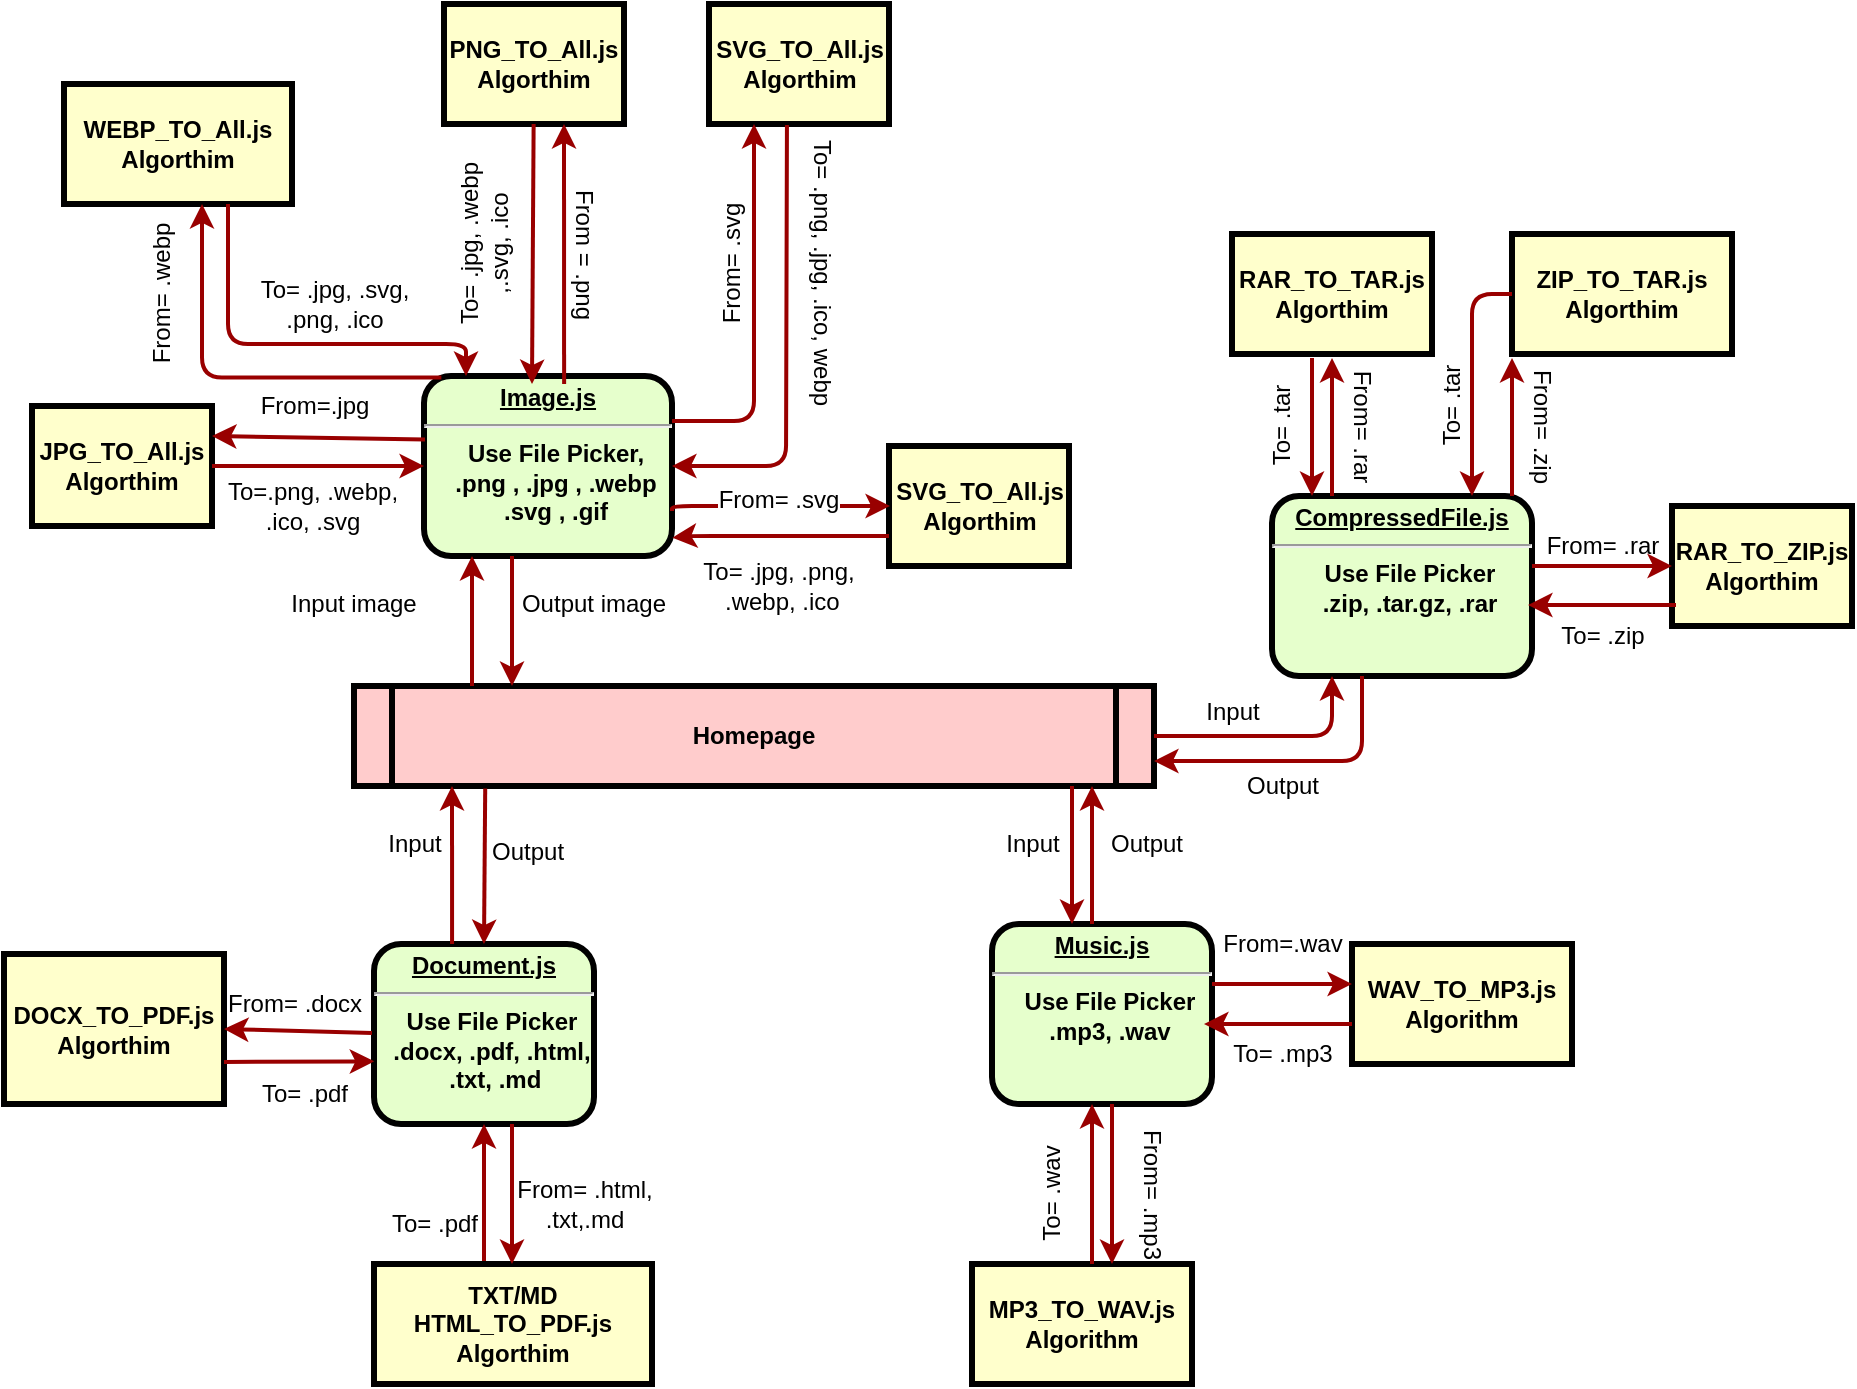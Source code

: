 <mxfile version="12.7.4" type="device"><diagram name="Page-1" id="c7558073-3199-34d8-9f00-42111426c3f3"><mxGraphModel dx="744" dy="432" grid="1" gridSize="10" guides="1" tooltips="1" connect="1" arrows="1" fold="1" page="1" pageScale="1" pageWidth="1169" pageHeight="827" background="#ffffff" math="0" shadow="0"><root><mxCell id="0"/><mxCell id="1" parent="0"/><mxCell id="2" value="&lt;p style=&quot;margin: 0px ; margin-top: 4px ; text-align: center ; text-decoration: underline&quot;&gt;&lt;strong&gt;Image.js&lt;br&gt;&lt;/strong&gt;&lt;/p&gt;&lt;hr&gt;&lt;p style=&quot;margin: 0px ; margin-left: 8px&quot;&gt;Use File Picker,&lt;/p&gt;&lt;p style=&quot;margin: 0px ; margin-left: 8px&quot;&gt;.png , .jpg , .webp&lt;/p&gt;&lt;p style=&quot;margin: 0px ; margin-left: 8px&quot;&gt;.svg , .gif&lt;/p&gt;" style="verticalAlign=middle;align=center;overflow=fill;fontSize=12;fontFamily=Helvetica;html=1;rounded=1;fontStyle=1;strokeWidth=3;fillColor=#E6FFCC" parent="1" vertex="1"><mxGeometry x="236" y="236" width="124" height="90" as="geometry"/></mxCell><mxCell id="3" value="PNG_TO_All.js&#10;Algorthim" style="whiteSpace=wrap;align=center;verticalAlign=middle;fontStyle=1;strokeWidth=3;fillColor=#FFFFCC" parent="1" vertex="1"><mxGeometry x="246" y="50" width="90" height="60" as="geometry"/></mxCell><mxCell id="4" value="JPG_TO_All.js&#10;Algorthim" style="whiteSpace=wrap;align=center;verticalAlign=middle;fontStyle=1;strokeWidth=3;fillColor=#FFFFCC" parent="1" vertex="1"><mxGeometry x="40" y="251" width="90" height="60" as="geometry"/></mxCell><mxCell id="5" value="Homepage" style="shape=process;whiteSpace=wrap;align=center;verticalAlign=middle;size=0.048;fontStyle=1;strokeWidth=3;fillColor=#FFCCCC" parent="1" vertex="1"><mxGeometry x="201.0" y="391" width="400" height="50" as="geometry"/></mxCell><mxCell id="8" value="&lt;p style=&quot;margin: 0px ; margin-top: 4px ; text-align: center ; text-decoration: underline&quot;&gt;&lt;strong&gt;Document.js&lt;/strong&gt;&lt;/p&gt;&lt;hr&gt;&lt;p style=&quot;margin: 0px ; margin-left: 8px&quot;&gt;Use File Picker&lt;/p&gt;&lt;p style=&quot;margin: 0px ; margin-left: 8px&quot;&gt;.docx, .pdf, .html,&lt;/p&gt;&lt;p style=&quot;margin: 0px ; margin-left: 8px&quot;&gt;&amp;nbsp;.txt, .md&lt;/p&gt;" style="verticalAlign=middle;align=center;overflow=fill;fontSize=12;fontFamily=Helvetica;html=1;rounded=1;fontStyle=1;strokeWidth=3;fillColor=#E6FFCC" parent="1" vertex="1"><mxGeometry x="211" y="520" width="110" height="90" as="geometry"/></mxCell><mxCell id="9" value="&lt;p style=&quot;margin: 0px ; margin-top: 4px ; text-align: center ; text-decoration: underline&quot;&gt;&lt;strong&gt;Music.js&lt;/strong&gt;&lt;/p&gt;&lt;hr&gt;&lt;p style=&quot;margin: 0px ; margin-left: 8px&quot;&gt;Use File Picker&lt;/p&gt;&lt;p style=&quot;margin: 0px ; margin-left: 8px&quot;&gt;.mp3, .wav&lt;/p&gt;" style="verticalAlign=middle;align=center;overflow=fill;fontSize=12;fontFamily=Helvetica;html=1;rounded=1;fontStyle=1;strokeWidth=3;fillColor=#E6FFCC" parent="1" vertex="1"><mxGeometry x="520" y="510" width="110" height="90" as="geometry"/></mxCell><mxCell id="12" value="SVG_TO_All.js&#10;Algorthim" style="whiteSpace=wrap;align=center;verticalAlign=middle;fontStyle=1;strokeWidth=3;fillColor=#FFFFCC" parent="1" vertex="1"><mxGeometry x="378.5" y="50.0" width="90" height="60" as="geometry"/></mxCell><mxCell id="rXlTWsFjIiMf1V_27GrW-130" value="" style="edgeStyle=orthogonalEdgeStyle;rounded=0;orthogonalLoop=1;jettySize=auto;html=1;strokeColor=#990000;strokeWidth=2;entryX=0.5;entryY=1;entryDx=0;entryDy=0;" edge="1" parent="1" source="14" target="8"><mxGeometry relative="1" as="geometry"><Array as="points"><mxPoint x="266" y="630"/></Array></mxGeometry></mxCell><mxCell id="14" value="TXT/MD&#10;HTML_TO_PDF.js&#10;Algorthim" style="whiteSpace=wrap;align=center;verticalAlign=middle;fontStyle=1;strokeWidth=3;fillColor=#FFFFCC" parent="1" vertex="1"><mxGeometry x="211" y="680" width="139" height="60" as="geometry"/></mxCell><mxCell id="15" value="MP3_TO_WAV.js&#10;Algorithm" style="whiteSpace=wrap;align=center;verticalAlign=middle;fontStyle=1;strokeWidth=3;fillColor=#FFFFCC" parent="1" vertex="1"><mxGeometry x="510" y="680" width="110" height="60" as="geometry"/></mxCell><mxCell id="36" value="" style="edgeStyle=none;noEdgeStyle=1;strokeColor=#990000;strokeWidth=2" parent="1" source="3" edge="1"><mxGeometry width="100" height="100" relative="1" as="geometry"><mxPoint x="20" y="250" as="sourcePoint"/><mxPoint x="290" y="240" as="targetPoint"/></mxGeometry></mxCell><mxCell id="37" value="" style="edgeStyle=none;noEdgeStyle=1;strokeColor=#990000;strokeWidth=2" parent="1" source="4" target="2" edge="1"><mxGeometry width="100" height="100" relative="1" as="geometry"><mxPoint x="280" y="190" as="sourcePoint"/><mxPoint x="380" y="90" as="targetPoint"/></mxGeometry></mxCell><mxCell id="54" value="Input image" style="text;spacingTop=-5;align=center" parent="1" vertex="1"><mxGeometry x="186" y="341" width="30" height="20" as="geometry"/></mxCell><mxCell id="55" value="" style="edgeStyle=elbowEdgeStyle;elbow=horizontal;strokeColor=#990000;strokeWidth=2" parent="1" source="5" target="2" edge="1"><mxGeometry width="100" height="100" relative="1" as="geometry"><mxPoint x="50" y="530" as="sourcePoint"/><mxPoint x="150" y="430" as="targetPoint"/><Array as="points"><mxPoint x="260" y="370"/></Array></mxGeometry></mxCell><mxCell id="56" value="" style="edgeStyle=elbowEdgeStyle;elbow=horizontal;strokeColor=#990000;strokeWidth=2" parent="1" source="2" target="5" edge="1"><mxGeometry width="100" height="100" relative="1" as="geometry"><mxPoint x="50" y="500" as="sourcePoint"/><mxPoint x="150" y="400" as="targetPoint"/><Array as="points"><mxPoint x="280" y="360"/></Array></mxGeometry></mxCell><mxCell id="57" value="Output image" style="text;spacingTop=-5;align=center" parent="1" vertex="1"><mxGeometry x="306" y="341" width="30" height="20" as="geometry"/></mxCell><mxCell id="76" value="" style="edgeStyle=elbowEdgeStyle;elbow=horizontal;strokeColor=#990000;strokeWidth=2" parent="1" source="9" target="5" edge="1"><mxGeometry width="100" height="100" relative="1" as="geometry"><mxPoint x="420" y="580" as="sourcePoint"/><mxPoint x="520" y="480" as="targetPoint"/><Array as="points"><mxPoint x="570" y="470"/></Array></mxGeometry></mxCell><mxCell id="77" value="" style="edgeStyle=elbowEdgeStyle;elbow=horizontal;strokeColor=#990000;strokeWidth=2" parent="1" source="5" target="9" edge="1"><mxGeometry width="100" height="100" relative="1" as="geometry"><mxPoint x="400" y="590" as="sourcePoint"/><mxPoint x="500" y="490" as="targetPoint"/><Array as="points"><mxPoint x="560" y="480"/></Array></mxGeometry></mxCell><mxCell id="78" value="" style="edgeStyle=elbowEdgeStyle;elbow=horizontal;strokeColor=#990000;strokeWidth=2" parent="1" source="15" target="9" edge="1"><mxGeometry width="100" height="100" relative="1" as="geometry"><mxPoint x="430" y="700" as="sourcePoint"/><mxPoint x="530" y="600" as="targetPoint"/></mxGeometry></mxCell><mxCell id="rXlTWsFjIiMf1V_27GrW-99" value="" style="endArrow=classic;html=1;strokeColor=#990000;strokeWidth=2;exitX=0.004;exitY=0.353;exitDx=0;exitDy=0;exitPerimeter=0;entryX=1;entryY=0.25;entryDx=0;entryDy=0;" edge="1" parent="1" source="2" target="4"><mxGeometry width="50" height="50" relative="1" as="geometry"><mxPoint x="230" y="266" as="sourcePoint"/><mxPoint x="130" y="270" as="targetPoint"/></mxGeometry></mxCell><mxCell id="rXlTWsFjIiMf1V_27GrW-100" value="From=.jpg" style="text;html=1;align=center;verticalAlign=middle;resizable=0;points=[];autosize=1;" vertex="1" parent="1"><mxGeometry x="146" y="241" width="70" height="20" as="geometry"/></mxCell><mxCell id="rXlTWsFjIiMf1V_27GrW-101" value="To=.png, .webp,&lt;br&gt;.ico, .svg" style="text;html=1;align=center;verticalAlign=middle;resizable=0;points=[];autosize=1;" vertex="1" parent="1"><mxGeometry x="130" y="286" width="100" height="30" as="geometry"/></mxCell><mxCell id="rXlTWsFjIiMf1V_27GrW-104" value="" style="edgeStyle=elbowEdgeStyle;elbow=horizontal;strokeColor=#990000;strokeWidth=2;exitX=0.565;exitY=0.044;exitDx=0;exitDy=0;exitPerimeter=0;" edge="1" parent="1" source="2" target="3"><mxGeometry width="100" height="100" relative="1" as="geometry"><mxPoint x="306" y="231" as="sourcePoint"/><mxPoint x="306" y="166" as="targetPoint"/><Array as="points"><mxPoint x="306" y="120"/><mxPoint x="306" y="110"/><mxPoint x="306" y="210"/></Array></mxGeometry></mxCell><mxCell id="rXlTWsFjIiMf1V_27GrW-105" value="To= .jpg, .webp&lt;br&gt;,.svg, .ico" style="text;html=1;align=center;verticalAlign=middle;resizable=0;points=[];autosize=1;rotation=-90;" vertex="1" parent="1"><mxGeometry x="216" y="155" width="100" height="30" as="geometry"/></mxCell><mxCell id="rXlTWsFjIiMf1V_27GrW-106" value="From = .png" style="text;html=1;align=center;verticalAlign=middle;resizable=0;points=[];autosize=1;rotation=90;" vertex="1" parent="1"><mxGeometry x="276" y="165" width="80" height="20" as="geometry"/></mxCell><mxCell id="rXlTWsFjIiMf1V_27GrW-108" value="DOCX_TO_PDF.js&#10;Algorthim" style="whiteSpace=wrap;align=center;verticalAlign=middle;fontStyle=1;strokeWidth=3;fillColor=#FFFFCC" vertex="1" parent="1"><mxGeometry x="26" y="525" width="110" height="75" as="geometry"/></mxCell><mxCell id="rXlTWsFjIiMf1V_27GrW-109" value="WEBP_TO_All.js&#10;Algorthim" style="whiteSpace=wrap;align=center;verticalAlign=middle;fontStyle=1;strokeWidth=3;fillColor=#FFFFCC" vertex="1" parent="1"><mxGeometry x="56" y="90" width="114" height="60" as="geometry"/></mxCell><mxCell id="rXlTWsFjIiMf1V_27GrW-110" value="" style="edgeStyle=elbowEdgeStyle;elbow=horizontal;strokeColor=#990000;strokeWidth=2;exitX=0.07;exitY=0.009;exitDx=0;exitDy=0;exitPerimeter=0;" edge="1" parent="1" source="2"><mxGeometry width="100" height="100" relative="1" as="geometry"><mxPoint x="125.06" y="223.96" as="sourcePoint"/><mxPoint x="125" y="150" as="targetPoint"/><Array as="points"><mxPoint x="125" y="194"/></Array></mxGeometry></mxCell><mxCell id="rXlTWsFjIiMf1V_27GrW-111" value="" style="edgeStyle=none;noEdgeStyle=1;strokeColor=#990000;strokeWidth=2;" edge="1" parent="1"><mxGeometry width="100" height="100" relative="1" as="geometry"><mxPoint x="138" y="150" as="sourcePoint"/><mxPoint x="257" y="236" as="targetPoint"/><Array as="points"><mxPoint x="138" y="220"/><mxPoint x="200" y="220"/><mxPoint x="257" y="220"/></Array></mxGeometry></mxCell><mxCell id="rXlTWsFjIiMf1V_27GrW-112" value="To= .jpg, .svg, &lt;br&gt;.png,&amp;nbsp;.ico" style="text;html=1;align=center;verticalAlign=middle;resizable=0;points=[];autosize=1;" vertex="1" parent="1"><mxGeometry x="146" y="185" width="90" height="30" as="geometry"/></mxCell><mxCell id="rXlTWsFjIiMf1V_27GrW-119" value="From= .webp" style="text;html=1;align=center;verticalAlign=middle;resizable=0;points=[];autosize=1;rotation=-90;" vertex="1" parent="1"><mxGeometry x="60" y="185" width="90" height="20" as="geometry"/></mxCell><mxCell id="rXlTWsFjIiMf1V_27GrW-120" value="" style="edgeStyle=elbowEdgeStyle;elbow=horizontal;strokeColor=#990000;strokeWidth=2;exitX=1;exitY=0.25;exitDx=0;exitDy=0;" edge="1" parent="1" source="2"><mxGeometry width="100" height="100" relative="1" as="geometry"><mxPoint x="401" y="260" as="sourcePoint"/><mxPoint x="401" y="110" as="targetPoint"/><Array as="points"><mxPoint x="401" y="120"/><mxPoint x="401" y="250"/><mxPoint x="400.5" y="106.04"/><mxPoint x="400.5" y="206.04"/></Array></mxGeometry></mxCell><mxCell id="rXlTWsFjIiMf1V_27GrW-121" value="From= .svg" style="text;html=1;align=center;verticalAlign=middle;resizable=0;points=[];autosize=1;rotation=-90;" vertex="1" parent="1"><mxGeometry x="350" y="170" width="80" height="20" as="geometry"/></mxCell><mxCell id="rXlTWsFjIiMf1V_27GrW-126" value="" style="edgeStyle=none;noEdgeStyle=1;strokeColor=#990000;strokeWidth=2;exitX=0.433;exitY=1.008;exitDx=0;exitDy=0;exitPerimeter=0;entryX=1;entryY=0.5;entryDx=0;entryDy=0;" edge="1" parent="1" source="12" target="2"><mxGeometry width="100" height="100" relative="1" as="geometry"><mxPoint x="423.812" y="120" as="sourcePoint"/><mxPoint x="420" y="280" as="targetPoint"/><Array as="points"><mxPoint x="417" y="281"/></Array></mxGeometry></mxCell><mxCell id="rXlTWsFjIiMf1V_27GrW-129" value="To= .png, .jpg, .ico, webp" style="text;html=1;align=center;verticalAlign=middle;resizable=0;points=[];autosize=1;rotation=90;" vertex="1" parent="1"><mxGeometry x="360" y="174" width="150" height="20" as="geometry"/></mxCell><mxCell id="rXlTWsFjIiMf1V_27GrW-131" value="SVG_TO_All.js&#10;Algorthim" style="whiteSpace=wrap;align=center;verticalAlign=middle;fontStyle=1;strokeWidth=3;fillColor=#FFFFCC" vertex="1" parent="1"><mxGeometry x="468.5" y="271" width="90" height="60" as="geometry"/></mxCell><mxCell id="rXlTWsFjIiMf1V_27GrW-132" value="" style="edgeStyle=elbowEdgeStyle;elbow=horizontal;strokeColor=#990000;strokeWidth=2;entryX=1.002;entryY=0.898;entryDx=0;entryDy=0;entryPerimeter=0;exitX=0;exitY=0.75;exitDx=0;exitDy=0;" edge="1" parent="1" source="rXlTWsFjIiMf1V_27GrW-131" target="2"><mxGeometry width="100" height="100" relative="1" as="geometry"><mxPoint x="389.5" y="381" as="sourcePoint"/><mxPoint x="389.5" y="316" as="targetPoint"/><Array as="points"><mxPoint x="370" y="310"/><mxPoint x="400" y="317"/></Array></mxGeometry></mxCell><mxCell id="rXlTWsFjIiMf1V_27GrW-133" value="" style="edgeStyle=elbowEdgeStyle;elbow=horizontal;strokeColor=#990000;strokeWidth=2;exitX=1;exitY=0.75;exitDx=0;exitDy=0;" edge="1" parent="1" source="2"><mxGeometry width="100" height="100" relative="1" as="geometry"><mxPoint x="440" y="246" as="sourcePoint"/><mxPoint x="469" y="301" as="targetPoint"/><Array as="points"><mxPoint x="360" y="290"/></Array></mxGeometry></mxCell><mxCell id="rXlTWsFjIiMf1V_27GrW-137" value="From= .svg" style="text;html=1;align=center;verticalAlign=middle;resizable=0;points=[];labelBackgroundColor=#ffffff;" vertex="1" connectable="0" parent="rXlTWsFjIiMf1V_27GrW-133"><mxGeometry x="0.056" y="3" relative="1" as="geometry"><mxPoint x="-3.5" as="offset"/></mxGeometry></mxCell><mxCell id="rXlTWsFjIiMf1V_27GrW-134" value="To= .jpg, .png,&lt;br&gt;&amp;nbsp;.webp,&amp;nbsp;.ico" style="text;html=1;align=center;verticalAlign=middle;resizable=0;points=[];autosize=1;" vertex="1" parent="1"><mxGeometry x="368" y="326" width="90" height="30" as="geometry"/></mxCell><mxCell id="rXlTWsFjIiMf1V_27GrW-138" value="" style="edgeStyle=elbowEdgeStyle;elbow=horizontal;strokeColor=#990000;strokeWidth=2" edge="1" parent="1" target="15"><mxGeometry width="100" height="100" relative="1" as="geometry"><mxPoint x="580" y="600" as="sourcePoint"/><mxPoint x="580" y="669" as="targetPoint"/><Array as="points"><mxPoint x="580" y="639"/></Array></mxGeometry></mxCell><mxCell id="rXlTWsFjIiMf1V_27GrW-139" value="From= .mp3" style="text;html=1;align=center;verticalAlign=middle;resizable=0;points=[];autosize=1;rotation=90;" vertex="1" parent="1"><mxGeometry x="560" y="635" width="80" height="20" as="geometry"/></mxCell><mxCell id="rXlTWsFjIiMf1V_27GrW-142" value="To= .wav" style="text;html=1;align=center;verticalAlign=middle;resizable=0;points=[];autosize=1;rotation=-90;" vertex="1" parent="1"><mxGeometry x="520" y="635" width="60" height="20" as="geometry"/></mxCell><mxCell id="rXlTWsFjIiMf1V_27GrW-143" value="" style="edgeStyle=elbowEdgeStyle;elbow=horizontal;strokeColor=#990000;strokeWidth=2;exitX=0.164;exitY=1.026;exitDx=0;exitDy=0;exitPerimeter=0;" edge="1" parent="1" source="5" target="8"><mxGeometry width="100" height="100" relative="1" as="geometry"><mxPoint x="276" y="441" as="sourcePoint"/><mxPoint x="276" y="506" as="targetPoint"/><Array as="points"><mxPoint x="266" y="490"/><mxPoint x="276" y="475"/></Array></mxGeometry></mxCell><mxCell id="rXlTWsFjIiMf1V_27GrW-144" value="" style="edgeStyle=elbowEdgeStyle;elbow=horizontal;strokeColor=#990000;strokeWidth=2;exitX=0.355;exitY=0;exitDx=0;exitDy=0;exitPerimeter=0;" edge="1" parent="1" source="8"><mxGeometry width="100" height="100" relative="1" as="geometry"><mxPoint x="250" y="480" as="sourcePoint"/><mxPoint x="250" y="441" as="targetPoint"/><Array as="points"><mxPoint x="250" y="460"/></Array></mxGeometry></mxCell><mxCell id="rXlTWsFjIiMf1V_27GrW-145" value="" style="edgeStyle=elbowEdgeStyle;elbow=horizontal;strokeColor=#990000;strokeWidth=2" edge="1" parent="1" source="8"><mxGeometry width="100" height="100" relative="1" as="geometry"><mxPoint x="280" y="620" as="sourcePoint"/><mxPoint x="280" y="680" as="targetPoint"/><Array as="points"><mxPoint x="280" y="644"/></Array></mxGeometry></mxCell><mxCell id="rXlTWsFjIiMf1V_27GrW-147" value="From= .html,&lt;br&gt;.txt,.md" style="text;html=1;align=center;verticalAlign=middle;resizable=0;points=[];autosize=1;" vertex="1" parent="1"><mxGeometry x="276" y="635" width="80" height="30" as="geometry"/></mxCell><mxCell id="rXlTWsFjIiMf1V_27GrW-148" value="To= .pdf" style="text;html=1;align=center;verticalAlign=middle;resizable=0;points=[];autosize=1;" vertex="1" parent="1"><mxGeometry x="211" y="650" width="60" height="20" as="geometry"/></mxCell><mxCell id="rXlTWsFjIiMf1V_27GrW-150" value="" style="edgeStyle=none;noEdgeStyle=1;strokeColor=#990000;strokeWidth=2;entryX=0.001;entryY=0.652;entryDx=0;entryDy=0;entryPerimeter=0;" edge="1" parent="1" target="8"><mxGeometry width="100" height="100" relative="1" as="geometry"><mxPoint x="136" y="579" as="sourcePoint"/><mxPoint x="211" y="588" as="targetPoint"/></mxGeometry></mxCell><mxCell id="rXlTWsFjIiMf1V_27GrW-151" value="" style="endArrow=classic;html=1;strokeColor=#990000;strokeWidth=2;entryX=1;entryY=0.5;entryDx=0;entryDy=0;" edge="1" parent="1" target="rXlTWsFjIiMf1V_27GrW-108"><mxGeometry width="50" height="50" relative="1" as="geometry"><mxPoint x="210" y="564.5" as="sourcePoint"/><mxPoint x="150" y="564.5" as="targetPoint"/><Array as="points"/></mxGeometry></mxCell><mxCell id="rXlTWsFjIiMf1V_27GrW-155" value="From= .docx" style="text;html=1;align=center;verticalAlign=middle;resizable=0;points=[];autosize=1;" vertex="1" parent="1"><mxGeometry x="131" y="540" width="80" height="20" as="geometry"/></mxCell><mxCell id="rXlTWsFjIiMf1V_27GrW-156" value="To= .pdf" style="text;html=1;align=center;verticalAlign=middle;resizable=0;points=[];autosize=1;" vertex="1" parent="1"><mxGeometry x="146" y="585" width="60" height="20" as="geometry"/></mxCell><mxCell id="rXlTWsFjIiMf1V_27GrW-158" value="WAV_TO_MP3.js&#10;Algorithm" style="whiteSpace=wrap;align=center;verticalAlign=middle;fontStyle=1;strokeWidth=3;fillColor=#FFFFCC" vertex="1" parent="1"><mxGeometry x="700" y="520" width="110" height="60" as="geometry"/></mxCell><mxCell id="rXlTWsFjIiMf1V_27GrW-161" value="" style="edgeStyle=none;noEdgeStyle=1;strokeColor=#990000;strokeWidth=2;entryX=0.001;entryY=0.652;entryDx=0;entryDy=0;entryPerimeter=0;" edge="1" parent="1"><mxGeometry width="100" height="100" relative="1" as="geometry"><mxPoint x="630" y="540" as="sourcePoint"/><mxPoint x="700" y="540" as="targetPoint"/></mxGeometry></mxCell><mxCell id="rXlTWsFjIiMf1V_27GrW-163" value="" style="endArrow=classic;html=1;strokeColor=#990000;strokeWidth=2;entryX=1;entryY=0.5;entryDx=0;entryDy=0;" edge="1" parent="1"><mxGeometry width="50" height="50" relative="1" as="geometry"><mxPoint x="700" y="560" as="sourcePoint"/><mxPoint x="626" y="560" as="targetPoint"/><Array as="points"/></mxGeometry></mxCell><mxCell id="rXlTWsFjIiMf1V_27GrW-164" value="From=.wav" style="text;html=1;align=center;verticalAlign=middle;resizable=0;points=[];autosize=1;" vertex="1" parent="1"><mxGeometry x="625" y="510" width="80" height="20" as="geometry"/></mxCell><mxCell id="rXlTWsFjIiMf1V_27GrW-165" value="To= .mp3" style="text;html=1;align=center;verticalAlign=middle;resizable=0;points=[];autosize=1;" vertex="1" parent="1"><mxGeometry x="630" y="565" width="70" height="20" as="geometry"/></mxCell><mxCell id="rXlTWsFjIiMf1V_27GrW-170" value="&lt;p style=&quot;margin: 0px ; margin-top: 4px ; text-align: center ; text-decoration: underline&quot;&gt;&lt;strong&gt;CompressedFile.js&lt;/strong&gt;&lt;/p&gt;&lt;hr&gt;&lt;p style=&quot;margin: 0px ; margin-left: 8px&quot;&gt;Use File Picker&lt;/p&gt;&lt;p style=&quot;margin: 0px ; margin-left: 8px&quot;&gt;.zip, .tar.gz, .rar&lt;/p&gt;" style="verticalAlign=middle;align=center;overflow=fill;fontSize=12;fontFamily=Helvetica;html=1;rounded=1;fontStyle=1;strokeWidth=3;fillColor=#E6FFCC" vertex="1" parent="1"><mxGeometry x="660" y="296" width="130" height="90" as="geometry"/></mxCell><mxCell id="rXlTWsFjIiMf1V_27GrW-171" value="" style="edgeStyle=elbowEdgeStyle;elbow=horizontal;strokeColor=#990000;strokeWidth=2;exitX=1;exitY=0.5;exitDx=0;exitDy=0;" edge="1" parent="1" source="5"><mxGeometry width="100" height="100" relative="1" as="geometry"><mxPoint x="690" y="455" as="sourcePoint"/><mxPoint x="690" y="386" as="targetPoint"/><Array as="points"><mxPoint x="690" y="415"/></Array></mxGeometry></mxCell><mxCell id="rXlTWsFjIiMf1V_27GrW-173" value="" style="edgeStyle=elbowEdgeStyle;elbow=horizontal;strokeColor=#990000;strokeWidth=2;entryX=1;entryY=0.75;entryDx=0;entryDy=0;" edge="1" parent="1" target="5"><mxGeometry width="100" height="100" relative="1" as="geometry"><mxPoint x="705" y="386" as="sourcePoint"/><mxPoint x="705" y="455" as="targetPoint"/><Array as="points"><mxPoint x="705" y="425"/></Array></mxGeometry></mxCell><mxCell id="rXlTWsFjIiMf1V_27GrW-175" value="Output" style="text;html=1;align=center;verticalAlign=middle;resizable=0;points=[];labelBackgroundColor=#ffffff;" vertex="1" connectable="0" parent="rXlTWsFjIiMf1V_27GrW-173"><mxGeometry x="0.082" y="3" relative="1" as="geometry"><mxPoint x="-3.5" y="9.5" as="offset"/></mxGeometry></mxCell><mxCell id="rXlTWsFjIiMf1V_27GrW-174" value="Input" style="text;html=1;align=center;verticalAlign=middle;resizable=0;points=[];autosize=1;" vertex="1" parent="1"><mxGeometry x="620" y="394" width="40" height="20" as="geometry"/></mxCell><mxCell id="rXlTWsFjIiMf1V_27GrW-176" value="Input" style="text;html=1;align=center;verticalAlign=middle;resizable=0;points=[];autosize=1;" vertex="1" parent="1"><mxGeometry x="520" y="460" width="40" height="20" as="geometry"/></mxCell><mxCell id="rXlTWsFjIiMf1V_27GrW-177" value="Output" style="text;html=1;align=center;verticalAlign=middle;resizable=0;points=[];labelBackgroundColor=#ffffff;" vertex="1" connectable="0" parent="1"><mxGeometry x="600" y="460" as="geometry"><mxPoint x="-3.5" y="9.5" as="offset"/></mxGeometry></mxCell><mxCell id="rXlTWsFjIiMf1V_27GrW-179" value="Input" style="text;html=1;align=center;verticalAlign=middle;resizable=0;points=[];autosize=1;" vertex="1" parent="1"><mxGeometry x="211" y="460" width="40" height="20" as="geometry"/></mxCell><mxCell id="rXlTWsFjIiMf1V_27GrW-182" value="Output" style="text;html=1;" vertex="1" parent="1"><mxGeometry x="268" y="460" width="60" height="30" as="geometry"/></mxCell><mxCell id="rXlTWsFjIiMf1V_27GrW-183" value="RAR_TO_TAR.js&#10;Algorthim" style="whiteSpace=wrap;align=center;verticalAlign=middle;fontStyle=1;strokeWidth=3;fillColor=#FFFFCC" vertex="1" parent="1"><mxGeometry x="640" y="165" width="100" height="60" as="geometry"/></mxCell><mxCell id="rXlTWsFjIiMf1V_27GrW-184" value="ZIP_TO_TAR.js&#10;Algorthim" style="whiteSpace=wrap;align=center;verticalAlign=middle;fontStyle=1;strokeWidth=3;fillColor=#FFFFCC" vertex="1" parent="1"><mxGeometry x="780" y="165" width="110" height="60" as="geometry"/></mxCell><mxCell id="rXlTWsFjIiMf1V_27GrW-185" value="RAR_TO_ZIP.js&#10;Algorthim" style="whiteSpace=wrap;align=center;verticalAlign=middle;fontStyle=1;strokeWidth=3;fillColor=#FFFFCC" vertex="1" parent="1"><mxGeometry x="860" y="301" width="90" height="60" as="geometry"/></mxCell><mxCell id="rXlTWsFjIiMf1V_27GrW-188" value="" style="edgeStyle=none;noEdgeStyle=1;strokeColor=#990000;strokeWidth=2;entryX=0.001;entryY=0.652;entryDx=0;entryDy=0;entryPerimeter=0;" edge="1" parent="1"><mxGeometry width="100" height="100" relative="1" as="geometry"><mxPoint x="790" y="331" as="sourcePoint"/><mxPoint x="860" y="331" as="targetPoint"/></mxGeometry></mxCell><mxCell id="rXlTWsFjIiMf1V_27GrW-191" value="" style="endArrow=classic;html=1;strokeColor=#990000;strokeWidth=2;entryX=1;entryY=0.5;entryDx=0;entryDy=0;" edge="1" parent="1"><mxGeometry width="50" height="50" relative="1" as="geometry"><mxPoint x="862" y="350.5" as="sourcePoint"/><mxPoint x="788" y="350.5" as="targetPoint"/><Array as="points"/></mxGeometry></mxCell><mxCell id="rXlTWsFjIiMf1V_27GrW-192" value="" style="edgeStyle=elbowEdgeStyle;elbow=horizontal;strokeColor=#990000;strokeWidth=2" edge="1" parent="1"><mxGeometry width="100" height="100" relative="1" as="geometry"><mxPoint x="690" y="296" as="sourcePoint"/><mxPoint x="690" y="227" as="targetPoint"/><Array as="points"><mxPoint x="690" y="256"/></Array></mxGeometry></mxCell><mxCell id="rXlTWsFjIiMf1V_27GrW-193" value="" style="edgeStyle=elbowEdgeStyle;elbow=horizontal;strokeColor=#990000;strokeWidth=2" edge="1" parent="1"><mxGeometry width="100" height="100" relative="1" as="geometry"><mxPoint x="680" y="227" as="sourcePoint"/><mxPoint x="680" y="296" as="targetPoint"/><Array as="points"><mxPoint x="680" y="266"/></Array></mxGeometry></mxCell><mxCell id="rXlTWsFjIiMf1V_27GrW-194" value="" style="edgeStyle=elbowEdgeStyle;elbow=horizontal;strokeColor=#990000;strokeWidth=2;exitX=0;exitY=0.5;exitDx=0;exitDy=0;" edge="1" parent="1" source="rXlTWsFjIiMf1V_27GrW-184"><mxGeometry width="100" height="100" relative="1" as="geometry"><mxPoint x="760" y="200" as="sourcePoint"/><mxPoint x="760" y="296" as="targetPoint"/><Array as="points"><mxPoint x="760" y="266"/></Array></mxGeometry></mxCell><mxCell id="rXlTWsFjIiMf1V_27GrW-195" value="" style="edgeStyle=elbowEdgeStyle;elbow=horizontal;strokeColor=#990000;strokeWidth=2" edge="1" parent="1"><mxGeometry width="100" height="100" relative="1" as="geometry"><mxPoint x="780" y="296" as="sourcePoint"/><mxPoint x="780" y="227" as="targetPoint"/><Array as="points"><mxPoint x="780" y="256"/></Array></mxGeometry></mxCell><mxCell id="rXlTWsFjIiMf1V_27GrW-198" value="To= .tar" style="text;html=1;align=center;verticalAlign=middle;resizable=0;points=[];autosize=1;rotation=-90;" vertex="1" parent="1"><mxGeometry x="635" y="251" width="60" height="20" as="geometry"/></mxCell><mxCell id="rXlTWsFjIiMf1V_27GrW-201" value="From= .rar" style="text;html=1;align=center;verticalAlign=middle;resizable=0;points=[];autosize=1;rotation=90;" vertex="1" parent="1"><mxGeometry x="670" y="251" width="70" height="20" as="geometry"/></mxCell><mxCell id="rXlTWsFjIiMf1V_27GrW-204" value="From= .rar" style="text;html=1;align=center;verticalAlign=middle;resizable=0;points=[];autosize=1;" vertex="1" parent="1"><mxGeometry x="790" y="311" width="70" height="20" as="geometry"/></mxCell><mxCell id="rXlTWsFjIiMf1V_27GrW-205" value="To= .zip" style="text;html=1;align=center;verticalAlign=middle;resizable=0;points=[];autosize=1;" vertex="1" parent="1"><mxGeometry x="795" y="356" width="60" height="20" as="geometry"/></mxCell><mxCell id="rXlTWsFjIiMf1V_27GrW-208" value="From= .zip" style="text;html=1;align=center;verticalAlign=middle;resizable=0;points=[];autosize=1;rotation=90;" vertex="1" parent="1"><mxGeometry x="760" y="251" width="70" height="20" as="geometry"/></mxCell><mxCell id="rXlTWsFjIiMf1V_27GrW-209" value="To= .tar" style="text;html=1;align=center;verticalAlign=middle;resizable=0;points=[];autosize=1;rotation=-90;" vertex="1" parent="1"><mxGeometry x="720" y="241" width="60" height="20" as="geometry"/></mxCell></root></mxGraphModel></diagram></mxfile>